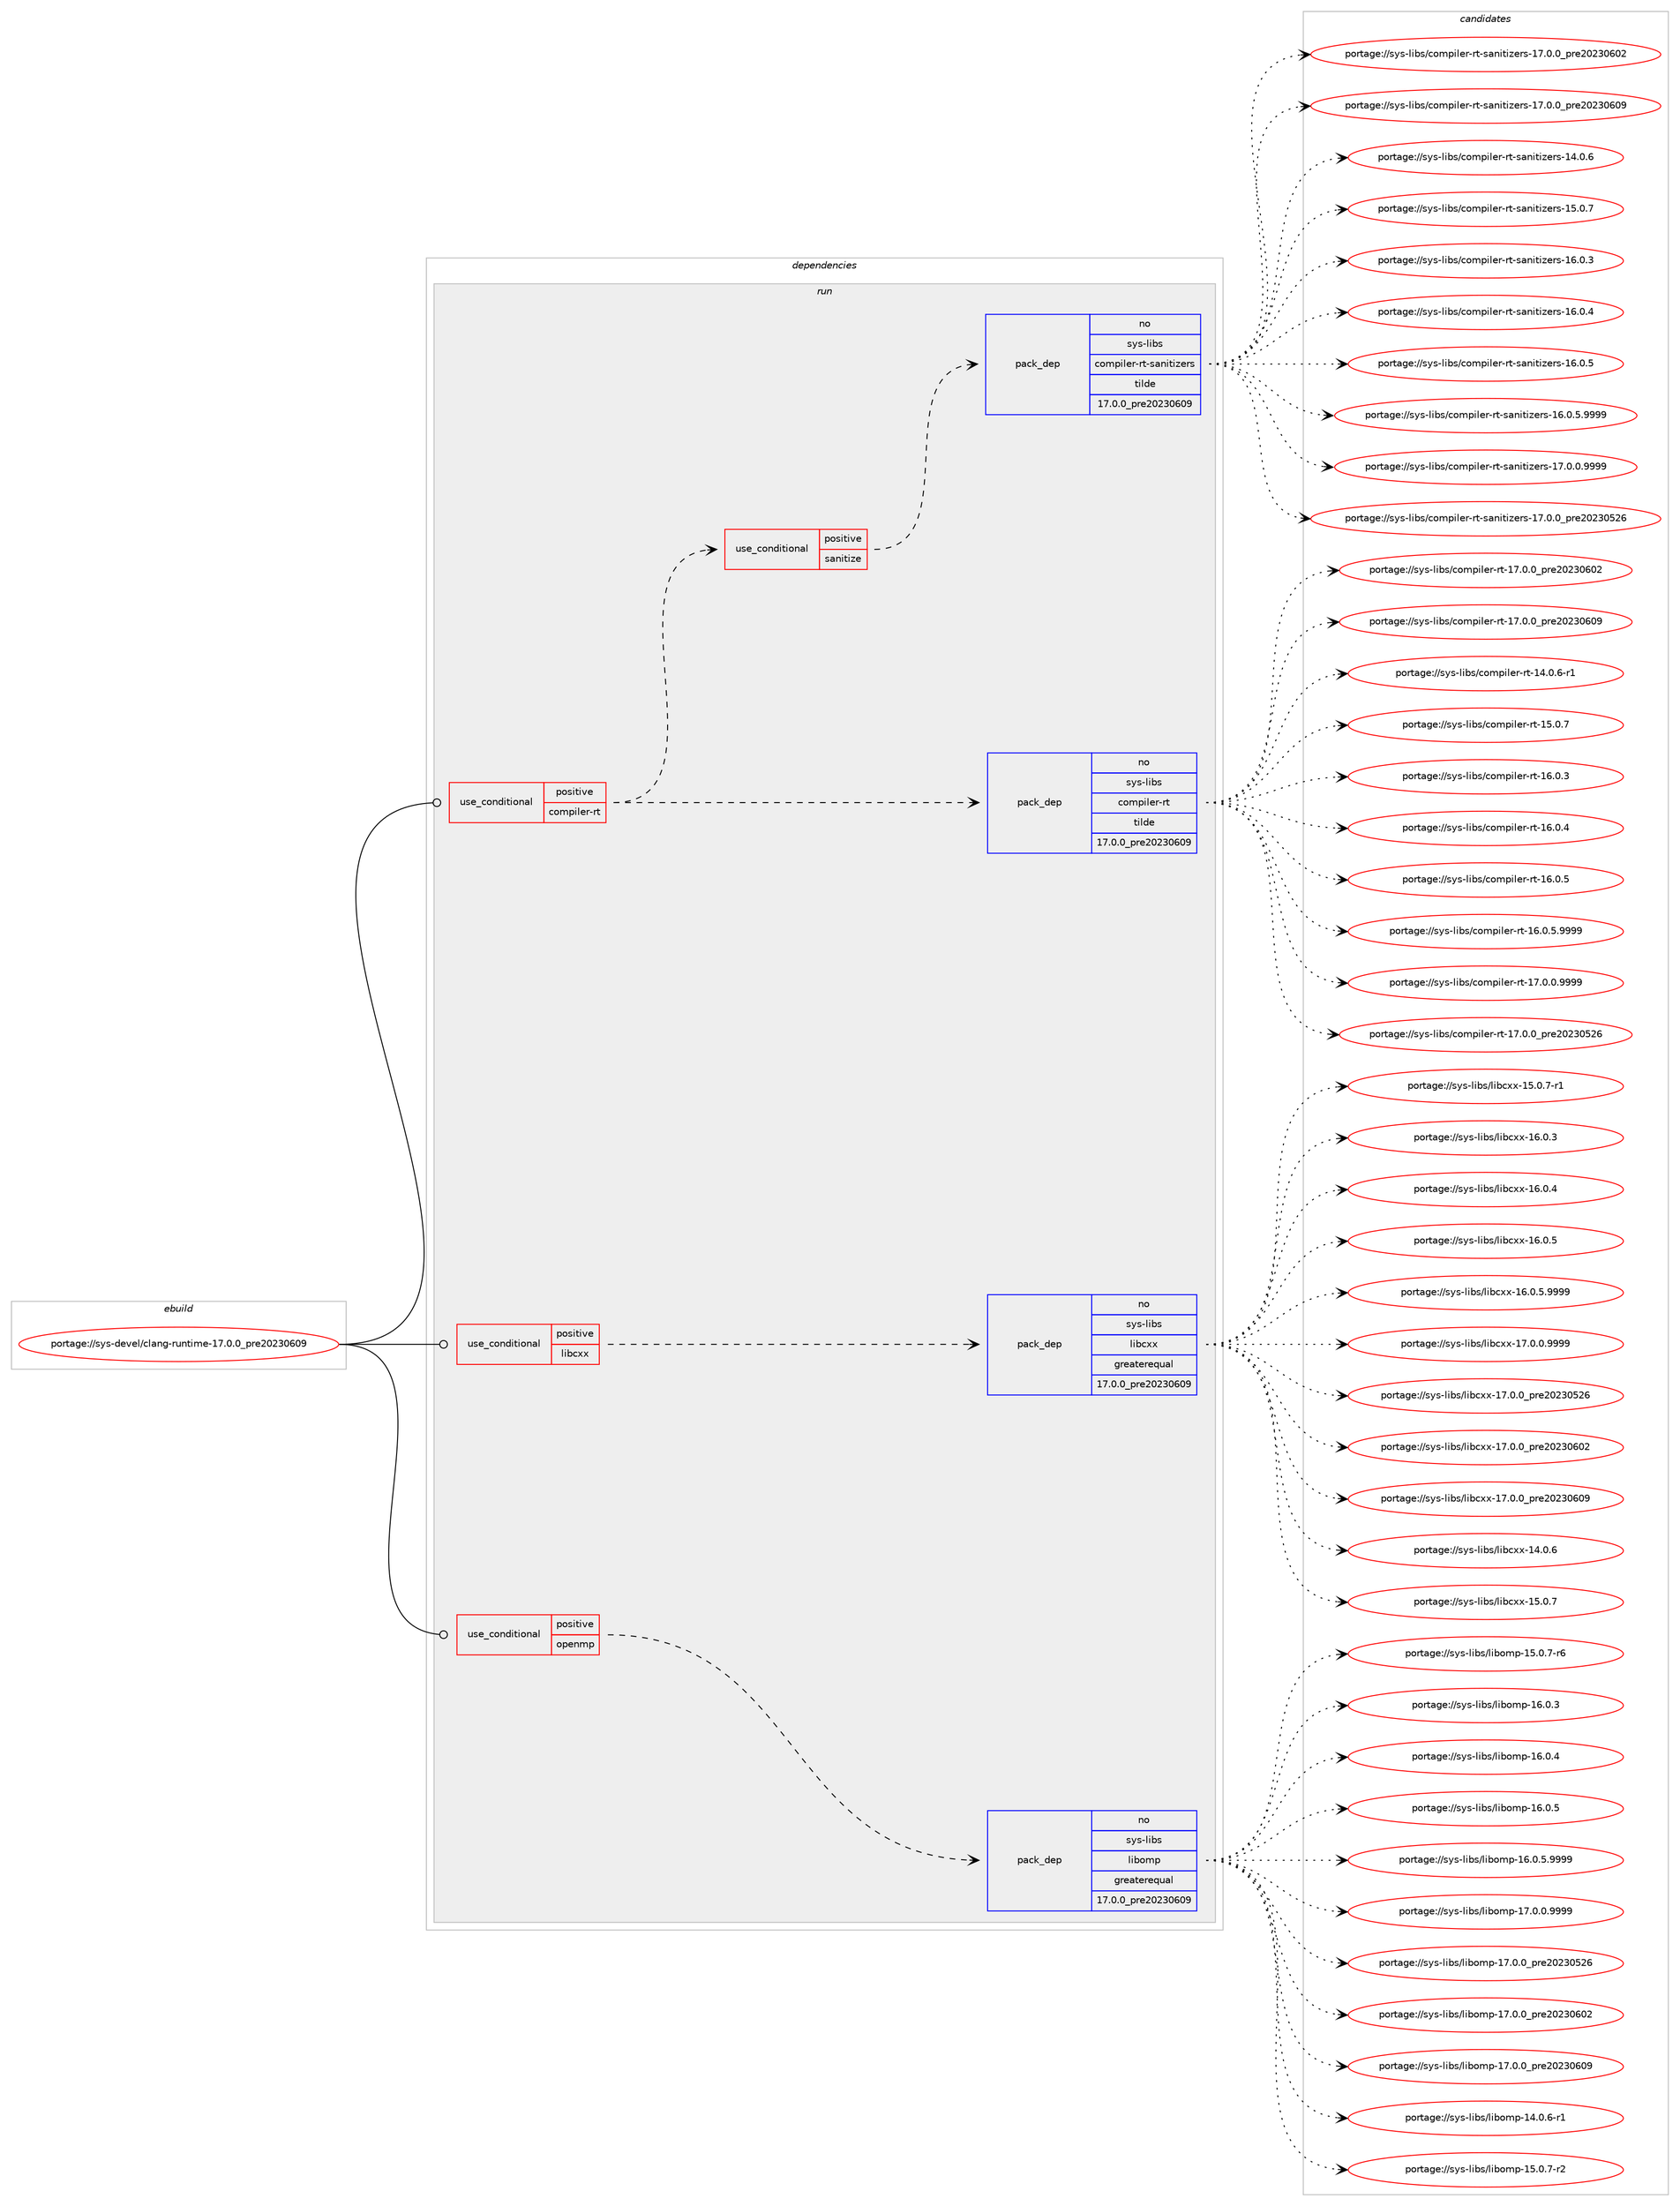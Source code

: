 digraph prolog {

# *************
# Graph options
# *************

newrank=true;
concentrate=true;
compound=true;
graph [rankdir=LR,fontname=Helvetica,fontsize=10,ranksep=1.5];#, ranksep=2.5, nodesep=0.2];
edge  [arrowhead=vee];
node  [fontname=Helvetica,fontsize=10];

# **********
# The ebuild
# **********

subgraph cluster_leftcol {
color=gray;
rank=same;
label=<<i>ebuild</i>>;
id [label="portage://sys-devel/clang-runtime-17.0.0_pre20230609", color=red, width=4, href="../sys-devel/clang-runtime-17.0.0_pre20230609.svg"];
}

# ****************
# The dependencies
# ****************

subgraph cluster_midcol {
color=gray;
label=<<i>dependencies</i>>;
subgraph cluster_compile {
fillcolor="#eeeeee";
style=filled;
label=<<i>compile</i>>;
}
subgraph cluster_compileandrun {
fillcolor="#eeeeee";
style=filled;
label=<<i>compile and run</i>>;
}
subgraph cluster_run {
fillcolor="#eeeeee";
style=filled;
label=<<i>run</i>>;
subgraph cond216 {
dependency492 [label=<<TABLE BORDER="0" CELLBORDER="1" CELLSPACING="0" CELLPADDING="4"><TR><TD ROWSPAN="3" CELLPADDING="10">use_conditional</TD></TR><TR><TD>positive</TD></TR><TR><TD>compiler-rt</TD></TR></TABLE>>, shape=none, color=red];
subgraph pack269 {
dependency493 [label=<<TABLE BORDER="0" CELLBORDER="1" CELLSPACING="0" CELLPADDING="4" WIDTH="220"><TR><TD ROWSPAN="6" CELLPADDING="30">pack_dep</TD></TR><TR><TD WIDTH="110">no</TD></TR><TR><TD>sys-libs</TD></TR><TR><TD>compiler-rt</TD></TR><TR><TD>tilde</TD></TR><TR><TD>17.0.0_pre20230609</TD></TR></TABLE>>, shape=none, color=blue];
}
dependency492:e -> dependency493:w [weight=20,style="dashed",arrowhead="vee"];
subgraph cond217 {
dependency494 [label=<<TABLE BORDER="0" CELLBORDER="1" CELLSPACING="0" CELLPADDING="4"><TR><TD ROWSPAN="3" CELLPADDING="10">use_conditional</TD></TR><TR><TD>positive</TD></TR><TR><TD>sanitize</TD></TR></TABLE>>, shape=none, color=red];
subgraph pack270 {
dependency495 [label=<<TABLE BORDER="0" CELLBORDER="1" CELLSPACING="0" CELLPADDING="4" WIDTH="220"><TR><TD ROWSPAN="6" CELLPADDING="30">pack_dep</TD></TR><TR><TD WIDTH="110">no</TD></TR><TR><TD>sys-libs</TD></TR><TR><TD>compiler-rt-sanitizers</TD></TR><TR><TD>tilde</TD></TR><TR><TD>17.0.0_pre20230609</TD></TR></TABLE>>, shape=none, color=blue];
}
dependency494:e -> dependency495:w [weight=20,style="dashed",arrowhead="vee"];
}
dependency492:e -> dependency494:w [weight=20,style="dashed",arrowhead="vee"];
}
id:e -> dependency492:w [weight=20,style="solid",arrowhead="odot"];
subgraph cond218 {
dependency496 [label=<<TABLE BORDER="0" CELLBORDER="1" CELLSPACING="0" CELLPADDING="4"><TR><TD ROWSPAN="3" CELLPADDING="10">use_conditional</TD></TR><TR><TD>positive</TD></TR><TR><TD>libcxx</TD></TR></TABLE>>, shape=none, color=red];
subgraph pack271 {
dependency497 [label=<<TABLE BORDER="0" CELLBORDER="1" CELLSPACING="0" CELLPADDING="4" WIDTH="220"><TR><TD ROWSPAN="6" CELLPADDING="30">pack_dep</TD></TR><TR><TD WIDTH="110">no</TD></TR><TR><TD>sys-libs</TD></TR><TR><TD>libcxx</TD></TR><TR><TD>greaterequal</TD></TR><TR><TD>17.0.0_pre20230609</TD></TR></TABLE>>, shape=none, color=blue];
}
dependency496:e -> dependency497:w [weight=20,style="dashed",arrowhead="vee"];
}
id:e -> dependency496:w [weight=20,style="solid",arrowhead="odot"];
subgraph cond219 {
dependency498 [label=<<TABLE BORDER="0" CELLBORDER="1" CELLSPACING="0" CELLPADDING="4"><TR><TD ROWSPAN="3" CELLPADDING="10">use_conditional</TD></TR><TR><TD>positive</TD></TR><TR><TD>openmp</TD></TR></TABLE>>, shape=none, color=red];
subgraph pack272 {
dependency499 [label=<<TABLE BORDER="0" CELLBORDER="1" CELLSPACING="0" CELLPADDING="4" WIDTH="220"><TR><TD ROWSPAN="6" CELLPADDING="30">pack_dep</TD></TR><TR><TD WIDTH="110">no</TD></TR><TR><TD>sys-libs</TD></TR><TR><TD>libomp</TD></TR><TR><TD>greaterequal</TD></TR><TR><TD>17.0.0_pre20230609</TD></TR></TABLE>>, shape=none, color=blue];
}
dependency498:e -> dependency499:w [weight=20,style="dashed",arrowhead="vee"];
}
id:e -> dependency498:w [weight=20,style="solid",arrowhead="odot"];
}
}

# **************
# The candidates
# **************

subgraph cluster_choices {
rank=same;
color=gray;
label=<<i>candidates</i>>;

subgraph choice269 {
color=black;
nodesep=1;
choice1151211154510810598115479911110911210510810111445114116454952464846544511449 [label="portage://sys-libs/compiler-rt-14.0.6-r1", color=red, width=4,href="../sys-libs/compiler-rt-14.0.6-r1.svg"];
choice115121115451081059811547991111091121051081011144511411645495346484655 [label="portage://sys-libs/compiler-rt-15.0.7", color=red, width=4,href="../sys-libs/compiler-rt-15.0.7.svg"];
choice115121115451081059811547991111091121051081011144511411645495446484651 [label="portage://sys-libs/compiler-rt-16.0.3", color=red, width=4,href="../sys-libs/compiler-rt-16.0.3.svg"];
choice115121115451081059811547991111091121051081011144511411645495446484652 [label="portage://sys-libs/compiler-rt-16.0.4", color=red, width=4,href="../sys-libs/compiler-rt-16.0.4.svg"];
choice115121115451081059811547991111091121051081011144511411645495446484653 [label="portage://sys-libs/compiler-rt-16.0.5", color=red, width=4,href="../sys-libs/compiler-rt-16.0.5.svg"];
choice1151211154510810598115479911110911210510810111445114116454954464846534657575757 [label="portage://sys-libs/compiler-rt-16.0.5.9999", color=red, width=4,href="../sys-libs/compiler-rt-16.0.5.9999.svg"];
choice1151211154510810598115479911110911210510810111445114116454955464846484657575757 [label="portage://sys-libs/compiler-rt-17.0.0.9999", color=red, width=4,href="../sys-libs/compiler-rt-17.0.0.9999.svg"];
choice115121115451081059811547991111091121051081011144511411645495546484648951121141015048505148535054 [label="portage://sys-libs/compiler-rt-17.0.0_pre20230526", color=red, width=4,href="../sys-libs/compiler-rt-17.0.0_pre20230526.svg"];
choice115121115451081059811547991111091121051081011144511411645495546484648951121141015048505148544850 [label="portage://sys-libs/compiler-rt-17.0.0_pre20230602", color=red, width=4,href="../sys-libs/compiler-rt-17.0.0_pre20230602.svg"];
choice115121115451081059811547991111091121051081011144511411645495546484648951121141015048505148544857 [label="portage://sys-libs/compiler-rt-17.0.0_pre20230609", color=red, width=4,href="../sys-libs/compiler-rt-17.0.0_pre20230609.svg"];
dependency493:e -> choice1151211154510810598115479911110911210510810111445114116454952464846544511449:w [style=dotted,weight="100"];
dependency493:e -> choice115121115451081059811547991111091121051081011144511411645495346484655:w [style=dotted,weight="100"];
dependency493:e -> choice115121115451081059811547991111091121051081011144511411645495446484651:w [style=dotted,weight="100"];
dependency493:e -> choice115121115451081059811547991111091121051081011144511411645495446484652:w [style=dotted,weight="100"];
dependency493:e -> choice115121115451081059811547991111091121051081011144511411645495446484653:w [style=dotted,weight="100"];
dependency493:e -> choice1151211154510810598115479911110911210510810111445114116454954464846534657575757:w [style=dotted,weight="100"];
dependency493:e -> choice1151211154510810598115479911110911210510810111445114116454955464846484657575757:w [style=dotted,weight="100"];
dependency493:e -> choice115121115451081059811547991111091121051081011144511411645495546484648951121141015048505148535054:w [style=dotted,weight="100"];
dependency493:e -> choice115121115451081059811547991111091121051081011144511411645495546484648951121141015048505148544850:w [style=dotted,weight="100"];
dependency493:e -> choice115121115451081059811547991111091121051081011144511411645495546484648951121141015048505148544857:w [style=dotted,weight="100"];
}
subgraph choice270 {
color=black;
nodesep=1;
choice1151211154510810598115479911110911210510810111445114116451159711010511610512210111411545495246484654 [label="portage://sys-libs/compiler-rt-sanitizers-14.0.6", color=red, width=4,href="../sys-libs/compiler-rt-sanitizers-14.0.6.svg"];
choice1151211154510810598115479911110911210510810111445114116451159711010511610512210111411545495346484655 [label="portage://sys-libs/compiler-rt-sanitizers-15.0.7", color=red, width=4,href="../sys-libs/compiler-rt-sanitizers-15.0.7.svg"];
choice1151211154510810598115479911110911210510810111445114116451159711010511610512210111411545495446484651 [label="portage://sys-libs/compiler-rt-sanitizers-16.0.3", color=red, width=4,href="../sys-libs/compiler-rt-sanitizers-16.0.3.svg"];
choice1151211154510810598115479911110911210510810111445114116451159711010511610512210111411545495446484652 [label="portage://sys-libs/compiler-rt-sanitizers-16.0.4", color=red, width=4,href="../sys-libs/compiler-rt-sanitizers-16.0.4.svg"];
choice1151211154510810598115479911110911210510810111445114116451159711010511610512210111411545495446484653 [label="portage://sys-libs/compiler-rt-sanitizers-16.0.5", color=red, width=4,href="../sys-libs/compiler-rt-sanitizers-16.0.5.svg"];
choice11512111545108105981154799111109112105108101114451141164511597110105116105122101114115454954464846534657575757 [label="portage://sys-libs/compiler-rt-sanitizers-16.0.5.9999", color=red, width=4,href="../sys-libs/compiler-rt-sanitizers-16.0.5.9999.svg"];
choice11512111545108105981154799111109112105108101114451141164511597110105116105122101114115454955464846484657575757 [label="portage://sys-libs/compiler-rt-sanitizers-17.0.0.9999", color=red, width=4,href="../sys-libs/compiler-rt-sanitizers-17.0.0.9999.svg"];
choice1151211154510810598115479911110911210510810111445114116451159711010511610512210111411545495546484648951121141015048505148535054 [label="portage://sys-libs/compiler-rt-sanitizers-17.0.0_pre20230526", color=red, width=4,href="../sys-libs/compiler-rt-sanitizers-17.0.0_pre20230526.svg"];
choice1151211154510810598115479911110911210510810111445114116451159711010511610512210111411545495546484648951121141015048505148544850 [label="portage://sys-libs/compiler-rt-sanitizers-17.0.0_pre20230602", color=red, width=4,href="../sys-libs/compiler-rt-sanitizers-17.0.0_pre20230602.svg"];
choice1151211154510810598115479911110911210510810111445114116451159711010511610512210111411545495546484648951121141015048505148544857 [label="portage://sys-libs/compiler-rt-sanitizers-17.0.0_pre20230609", color=red, width=4,href="../sys-libs/compiler-rt-sanitizers-17.0.0_pre20230609.svg"];
dependency495:e -> choice1151211154510810598115479911110911210510810111445114116451159711010511610512210111411545495246484654:w [style=dotted,weight="100"];
dependency495:e -> choice1151211154510810598115479911110911210510810111445114116451159711010511610512210111411545495346484655:w [style=dotted,weight="100"];
dependency495:e -> choice1151211154510810598115479911110911210510810111445114116451159711010511610512210111411545495446484651:w [style=dotted,weight="100"];
dependency495:e -> choice1151211154510810598115479911110911210510810111445114116451159711010511610512210111411545495446484652:w [style=dotted,weight="100"];
dependency495:e -> choice1151211154510810598115479911110911210510810111445114116451159711010511610512210111411545495446484653:w [style=dotted,weight="100"];
dependency495:e -> choice11512111545108105981154799111109112105108101114451141164511597110105116105122101114115454954464846534657575757:w [style=dotted,weight="100"];
dependency495:e -> choice11512111545108105981154799111109112105108101114451141164511597110105116105122101114115454955464846484657575757:w [style=dotted,weight="100"];
dependency495:e -> choice1151211154510810598115479911110911210510810111445114116451159711010511610512210111411545495546484648951121141015048505148535054:w [style=dotted,weight="100"];
dependency495:e -> choice1151211154510810598115479911110911210510810111445114116451159711010511610512210111411545495546484648951121141015048505148544850:w [style=dotted,weight="100"];
dependency495:e -> choice1151211154510810598115479911110911210510810111445114116451159711010511610512210111411545495546484648951121141015048505148544857:w [style=dotted,weight="100"];
}
subgraph choice271 {
color=black;
nodesep=1;
choice115121115451081059811547108105989912012045495246484654 [label="portage://sys-libs/libcxx-14.0.6", color=red, width=4,href="../sys-libs/libcxx-14.0.6.svg"];
choice115121115451081059811547108105989912012045495346484655 [label="portage://sys-libs/libcxx-15.0.7", color=red, width=4,href="../sys-libs/libcxx-15.0.7.svg"];
choice1151211154510810598115471081059899120120454953464846554511449 [label="portage://sys-libs/libcxx-15.0.7-r1", color=red, width=4,href="../sys-libs/libcxx-15.0.7-r1.svg"];
choice115121115451081059811547108105989912012045495446484651 [label="portage://sys-libs/libcxx-16.0.3", color=red, width=4,href="../sys-libs/libcxx-16.0.3.svg"];
choice115121115451081059811547108105989912012045495446484652 [label="portage://sys-libs/libcxx-16.0.4", color=red, width=4,href="../sys-libs/libcxx-16.0.4.svg"];
choice115121115451081059811547108105989912012045495446484653 [label="portage://sys-libs/libcxx-16.0.5", color=red, width=4,href="../sys-libs/libcxx-16.0.5.svg"];
choice1151211154510810598115471081059899120120454954464846534657575757 [label="portage://sys-libs/libcxx-16.0.5.9999", color=red, width=4,href="../sys-libs/libcxx-16.0.5.9999.svg"];
choice1151211154510810598115471081059899120120454955464846484657575757 [label="portage://sys-libs/libcxx-17.0.0.9999", color=red, width=4,href="../sys-libs/libcxx-17.0.0.9999.svg"];
choice115121115451081059811547108105989912012045495546484648951121141015048505148535054 [label="portage://sys-libs/libcxx-17.0.0_pre20230526", color=red, width=4,href="../sys-libs/libcxx-17.0.0_pre20230526.svg"];
choice115121115451081059811547108105989912012045495546484648951121141015048505148544850 [label="portage://sys-libs/libcxx-17.0.0_pre20230602", color=red, width=4,href="../sys-libs/libcxx-17.0.0_pre20230602.svg"];
choice115121115451081059811547108105989912012045495546484648951121141015048505148544857 [label="portage://sys-libs/libcxx-17.0.0_pre20230609", color=red, width=4,href="../sys-libs/libcxx-17.0.0_pre20230609.svg"];
dependency497:e -> choice115121115451081059811547108105989912012045495246484654:w [style=dotted,weight="100"];
dependency497:e -> choice115121115451081059811547108105989912012045495346484655:w [style=dotted,weight="100"];
dependency497:e -> choice1151211154510810598115471081059899120120454953464846554511449:w [style=dotted,weight="100"];
dependency497:e -> choice115121115451081059811547108105989912012045495446484651:w [style=dotted,weight="100"];
dependency497:e -> choice115121115451081059811547108105989912012045495446484652:w [style=dotted,weight="100"];
dependency497:e -> choice115121115451081059811547108105989912012045495446484653:w [style=dotted,weight="100"];
dependency497:e -> choice1151211154510810598115471081059899120120454954464846534657575757:w [style=dotted,weight="100"];
dependency497:e -> choice1151211154510810598115471081059899120120454955464846484657575757:w [style=dotted,weight="100"];
dependency497:e -> choice115121115451081059811547108105989912012045495546484648951121141015048505148535054:w [style=dotted,weight="100"];
dependency497:e -> choice115121115451081059811547108105989912012045495546484648951121141015048505148544850:w [style=dotted,weight="100"];
dependency497:e -> choice115121115451081059811547108105989912012045495546484648951121141015048505148544857:w [style=dotted,weight="100"];
}
subgraph choice272 {
color=black;
nodesep=1;
choice11512111545108105981154710810598111109112454952464846544511449 [label="portage://sys-libs/libomp-14.0.6-r1", color=red, width=4,href="../sys-libs/libomp-14.0.6-r1.svg"];
choice11512111545108105981154710810598111109112454953464846554511450 [label="portage://sys-libs/libomp-15.0.7-r2", color=red, width=4,href="../sys-libs/libomp-15.0.7-r2.svg"];
choice11512111545108105981154710810598111109112454953464846554511454 [label="portage://sys-libs/libomp-15.0.7-r6", color=red, width=4,href="../sys-libs/libomp-15.0.7-r6.svg"];
choice1151211154510810598115471081059811110911245495446484651 [label="portage://sys-libs/libomp-16.0.3", color=red, width=4,href="../sys-libs/libomp-16.0.3.svg"];
choice1151211154510810598115471081059811110911245495446484652 [label="portage://sys-libs/libomp-16.0.4", color=red, width=4,href="../sys-libs/libomp-16.0.4.svg"];
choice1151211154510810598115471081059811110911245495446484653 [label="portage://sys-libs/libomp-16.0.5", color=red, width=4,href="../sys-libs/libomp-16.0.5.svg"];
choice11512111545108105981154710810598111109112454954464846534657575757 [label="portage://sys-libs/libomp-16.0.5.9999", color=red, width=4,href="../sys-libs/libomp-16.0.5.9999.svg"];
choice11512111545108105981154710810598111109112454955464846484657575757 [label="portage://sys-libs/libomp-17.0.0.9999", color=red, width=4,href="../sys-libs/libomp-17.0.0.9999.svg"];
choice1151211154510810598115471081059811110911245495546484648951121141015048505148535054 [label="portage://sys-libs/libomp-17.0.0_pre20230526", color=red, width=4,href="../sys-libs/libomp-17.0.0_pre20230526.svg"];
choice1151211154510810598115471081059811110911245495546484648951121141015048505148544850 [label="portage://sys-libs/libomp-17.0.0_pre20230602", color=red, width=4,href="../sys-libs/libomp-17.0.0_pre20230602.svg"];
choice1151211154510810598115471081059811110911245495546484648951121141015048505148544857 [label="portage://sys-libs/libomp-17.0.0_pre20230609", color=red, width=4,href="../sys-libs/libomp-17.0.0_pre20230609.svg"];
dependency499:e -> choice11512111545108105981154710810598111109112454952464846544511449:w [style=dotted,weight="100"];
dependency499:e -> choice11512111545108105981154710810598111109112454953464846554511450:w [style=dotted,weight="100"];
dependency499:e -> choice11512111545108105981154710810598111109112454953464846554511454:w [style=dotted,weight="100"];
dependency499:e -> choice1151211154510810598115471081059811110911245495446484651:w [style=dotted,weight="100"];
dependency499:e -> choice1151211154510810598115471081059811110911245495446484652:w [style=dotted,weight="100"];
dependency499:e -> choice1151211154510810598115471081059811110911245495446484653:w [style=dotted,weight="100"];
dependency499:e -> choice11512111545108105981154710810598111109112454954464846534657575757:w [style=dotted,weight="100"];
dependency499:e -> choice11512111545108105981154710810598111109112454955464846484657575757:w [style=dotted,weight="100"];
dependency499:e -> choice1151211154510810598115471081059811110911245495546484648951121141015048505148535054:w [style=dotted,weight="100"];
dependency499:e -> choice1151211154510810598115471081059811110911245495546484648951121141015048505148544850:w [style=dotted,weight="100"];
dependency499:e -> choice1151211154510810598115471081059811110911245495546484648951121141015048505148544857:w [style=dotted,weight="100"];
}
}

}
